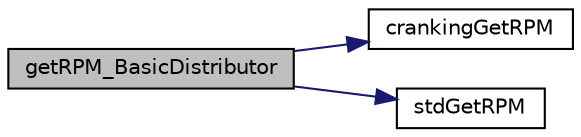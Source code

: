 digraph "getRPM_BasicDistributor"
{
 // LATEX_PDF_SIZE
  edge [fontname="Helvetica",fontsize="10",labelfontname="Helvetica",labelfontsize="10"];
  node [fontname="Helvetica",fontsize="10",shape=record];
  rankdir="LR";
  Node48 [label="getRPM_BasicDistributor",height=0.2,width=0.4,color="black", fillcolor="grey75", style="filled", fontcolor="black",tooltip=" "];
  Node48 -> Node49 [color="midnightblue",fontsize="10",style="solid",fontname="Helvetica"];
  Node49 [label="crankingGetRPM",height=0.2,width=0.4,color="black", fillcolor="white", style="filled",URL="$decoders_8ino.html#a52c2d1d162956e7affceada050de88cd",tooltip=" "];
  Node48 -> Node50 [color="midnightblue",fontsize="10",style="solid",fontname="Helvetica"];
  Node50 [label="stdGetRPM",height=0.2,width=0.4,color="black", fillcolor="white", style="filled",URL="$decoders_8ino.html#a68415dc74fbfa8e4e43e4249cc988e81",tooltip=" "];
}
